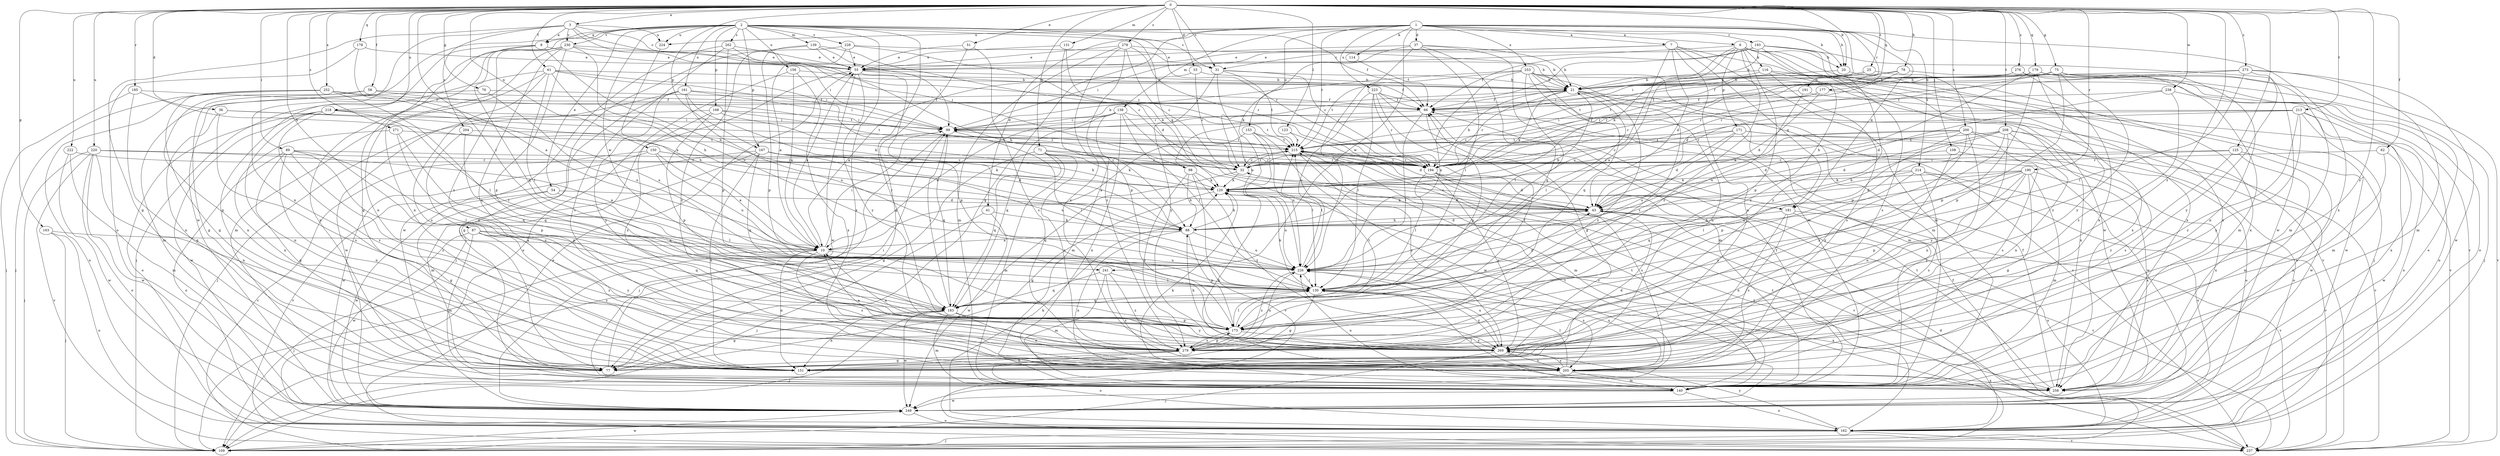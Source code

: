 strict digraph  {
0;
1;
2;
3;
6;
7;
8;
10;
20;
21;
25;
31;
32;
33;
36;
37;
41;
43;
51;
54;
55;
58;
61;
62;
66;
71;
75;
76;
77;
78;
87;
88;
89;
98;
99;
108;
109;
114;
116;
120;
123;
125;
130;
131;
138;
139;
140;
150;
151;
153;
156;
161;
162;
163;
167;
168;
171;
173;
177;
178;
179;
181;
183;
185;
190;
191;
193;
194;
200;
202;
204;
205;
208;
213;
214;
215;
218;
220;
222;
223;
224;
226;
228;
230;
237;
238;
241;
248;
252;
253;
258;
269;
271;
273;
276;
278;
279;
0 -> 3  [label=a];
0 -> 20  [label=b];
0 -> 25  [label=c];
0 -> 31  [label=c];
0 -> 33  [label=d];
0 -> 36  [label=d];
0 -> 51  [label=e];
0 -> 58  [label=f];
0 -> 61  [label=f];
0 -> 62  [label=f];
0 -> 71  [label=g];
0 -> 75  [label=g];
0 -> 76  [label=g];
0 -> 78  [label=h];
0 -> 87  [label=h];
0 -> 89  [label=i];
0 -> 98  [label=i];
0 -> 108  [label=j];
0 -> 123  [label=l];
0 -> 125  [label=l];
0 -> 130  [label=l];
0 -> 131  [label=m];
0 -> 150  [label=n];
0 -> 163  [label=p];
0 -> 167  [label=p];
0 -> 177  [label=q];
0 -> 178  [label=q];
0 -> 179  [label=q];
0 -> 185  [label=r];
0 -> 190  [label=r];
0 -> 200  [label=s];
0 -> 208  [label=t];
0 -> 213  [label=t];
0 -> 218  [label=u];
0 -> 220  [label=u];
0 -> 222  [label=u];
0 -> 238  [label=w];
0 -> 252  [label=x];
0 -> 269  [label=y];
0 -> 271  [label=z];
0 -> 273  [label=z];
0 -> 276  [label=z];
0 -> 278  [label=z];
0 -> 279  [label=z];
1 -> 6  [label=a];
1 -> 7  [label=a];
1 -> 20  [label=b];
1 -> 37  [label=d];
1 -> 41  [label=d];
1 -> 77  [label=g];
1 -> 114  [label=k];
1 -> 138  [label=m];
1 -> 153  [label=o];
1 -> 181  [label=q];
1 -> 191  [label=r];
1 -> 193  [label=r];
1 -> 214  [label=t];
1 -> 215  [label=t];
1 -> 223  [label=u];
1 -> 224  [label=u];
1 -> 241  [label=w];
1 -> 253  [label=x];
1 -> 258  [label=x];
2 -> 8  [label=a];
2 -> 20  [label=b];
2 -> 31  [label=c];
2 -> 54  [label=e];
2 -> 66  [label=f];
2 -> 139  [label=m];
2 -> 156  [label=o];
2 -> 161  [label=o];
2 -> 167  [label=p];
2 -> 168  [label=p];
2 -> 181  [label=q];
2 -> 194  [label=r];
2 -> 202  [label=s];
2 -> 224  [label=u];
2 -> 228  [label=v];
2 -> 230  [label=v];
2 -> 241  [label=w];
2 -> 248  [label=w];
2 -> 258  [label=x];
2 -> 269  [label=y];
2 -> 279  [label=z];
3 -> 8  [label=a];
3 -> 31  [label=c];
3 -> 98  [label=i];
3 -> 151  [label=n];
3 -> 162  [label=o];
3 -> 194  [label=r];
3 -> 204  [label=s];
3 -> 224  [label=u];
3 -> 230  [label=v];
6 -> 20  [label=b];
6 -> 99  [label=i];
6 -> 116  [label=k];
6 -> 120  [label=k];
6 -> 171  [label=p];
6 -> 173  [label=p];
6 -> 205  [label=s];
6 -> 226  [label=u];
6 -> 237  [label=v];
6 -> 258  [label=x];
6 -> 279  [label=z];
7 -> 31  [label=c];
7 -> 43  [label=d];
7 -> 55  [label=e];
7 -> 140  [label=m];
7 -> 151  [label=n];
7 -> 181  [label=q];
7 -> 226  [label=u];
7 -> 248  [label=w];
8 -> 55  [label=e];
8 -> 77  [label=g];
8 -> 88  [label=h];
8 -> 151  [label=n];
8 -> 183  [label=q];
10 -> 55  [label=e];
10 -> 99  [label=i];
10 -> 109  [label=j];
10 -> 151  [label=n];
10 -> 205  [label=s];
10 -> 226  [label=u];
20 -> 215  [label=t];
20 -> 258  [label=x];
21 -> 66  [label=f];
21 -> 120  [label=k];
21 -> 130  [label=l];
21 -> 140  [label=m];
21 -> 194  [label=r];
21 -> 258  [label=x];
21 -> 279  [label=z];
25 -> 21  [label=b];
25 -> 173  [label=p];
25 -> 215  [label=t];
31 -> 21  [label=b];
31 -> 194  [label=r];
31 -> 215  [label=t];
31 -> 226  [label=u];
31 -> 269  [label=y];
32 -> 120  [label=k];
32 -> 183  [label=q];
32 -> 215  [label=t];
33 -> 10  [label=a];
33 -> 21  [label=b];
33 -> 32  [label=c];
36 -> 77  [label=g];
36 -> 99  [label=i];
36 -> 120  [label=k];
36 -> 205  [label=s];
37 -> 21  [label=b];
37 -> 55  [label=e];
37 -> 120  [label=k];
37 -> 130  [label=l];
37 -> 140  [label=m];
37 -> 183  [label=q];
37 -> 226  [label=u];
41 -> 88  [label=h];
41 -> 109  [label=j];
41 -> 248  [label=w];
43 -> 32  [label=c];
43 -> 88  [label=h];
43 -> 120  [label=k];
43 -> 162  [label=o];
43 -> 237  [label=v];
51 -> 55  [label=e];
51 -> 77  [label=g];
51 -> 205  [label=s];
54 -> 43  [label=d];
54 -> 77  [label=g];
54 -> 130  [label=l];
54 -> 248  [label=w];
55 -> 21  [label=b];
55 -> 66  [label=f];
55 -> 109  [label=j];
55 -> 173  [label=p];
55 -> 248  [label=w];
55 -> 269  [label=y];
58 -> 66  [label=f];
58 -> 77  [label=g];
58 -> 151  [label=n];
58 -> 215  [label=t];
61 -> 21  [label=b];
61 -> 88  [label=h];
61 -> 99  [label=i];
61 -> 109  [label=j];
61 -> 120  [label=k];
61 -> 130  [label=l];
61 -> 140  [label=m];
61 -> 205  [label=s];
62 -> 194  [label=r];
62 -> 205  [label=s];
62 -> 248  [label=w];
66 -> 99  [label=i];
66 -> 130  [label=l];
66 -> 173  [label=p];
71 -> 32  [label=c];
71 -> 77  [label=g];
71 -> 120  [label=k];
71 -> 140  [label=m];
71 -> 183  [label=q];
71 -> 194  [label=r];
71 -> 279  [label=z];
75 -> 21  [label=b];
75 -> 43  [label=d];
75 -> 140  [label=m];
75 -> 151  [label=n];
75 -> 173  [label=p];
75 -> 194  [label=r];
75 -> 279  [label=z];
76 -> 66  [label=f];
76 -> 140  [label=m];
76 -> 226  [label=u];
77 -> 99  [label=i];
78 -> 21  [label=b];
78 -> 66  [label=f];
78 -> 162  [label=o];
78 -> 194  [label=r];
87 -> 10  [label=a];
87 -> 140  [label=m];
87 -> 183  [label=q];
87 -> 205  [label=s];
87 -> 248  [label=w];
87 -> 269  [label=y];
87 -> 279  [label=z];
88 -> 10  [label=a];
88 -> 21  [label=b];
88 -> 43  [label=d];
88 -> 120  [label=k];
88 -> 173  [label=p];
88 -> 226  [label=u];
88 -> 258  [label=x];
89 -> 77  [label=g];
89 -> 130  [label=l];
89 -> 151  [label=n];
89 -> 162  [label=o];
89 -> 173  [label=p];
89 -> 194  [label=r];
89 -> 279  [label=z];
98 -> 88  [label=h];
98 -> 120  [label=k];
98 -> 237  [label=v];
98 -> 269  [label=y];
98 -> 279  [label=z];
99 -> 21  [label=b];
99 -> 109  [label=j];
99 -> 130  [label=l];
99 -> 183  [label=q];
99 -> 215  [label=t];
108 -> 32  [label=c];
108 -> 151  [label=n];
108 -> 258  [label=x];
109 -> 43  [label=d];
109 -> 215  [label=t];
109 -> 248  [label=w];
114 -> 66  [label=f];
116 -> 21  [label=b];
116 -> 99  [label=i];
116 -> 109  [label=j];
116 -> 205  [label=s];
116 -> 258  [label=x];
120 -> 43  [label=d];
120 -> 77  [label=g];
120 -> 226  [label=u];
123 -> 43  [label=d];
123 -> 215  [label=t];
125 -> 32  [label=c];
125 -> 140  [label=m];
125 -> 194  [label=r];
125 -> 258  [label=x];
125 -> 279  [label=z];
130 -> 43  [label=d];
130 -> 77  [label=g];
130 -> 120  [label=k];
130 -> 183  [label=q];
130 -> 258  [label=x];
130 -> 269  [label=y];
131 -> 55  [label=e];
131 -> 120  [label=k];
131 -> 279  [label=z];
138 -> 10  [label=a];
138 -> 99  [label=i];
138 -> 130  [label=l];
138 -> 140  [label=m];
138 -> 183  [label=q];
138 -> 215  [label=t];
138 -> 237  [label=v];
138 -> 258  [label=x];
139 -> 32  [label=c];
139 -> 55  [label=e];
139 -> 99  [label=i];
139 -> 173  [label=p];
139 -> 258  [label=x];
140 -> 66  [label=f];
140 -> 120  [label=k];
140 -> 130  [label=l];
140 -> 162  [label=o];
140 -> 215  [label=t];
140 -> 226  [label=u];
140 -> 248  [label=w];
150 -> 10  [label=a];
150 -> 32  [label=c];
150 -> 194  [label=r];
150 -> 226  [label=u];
150 -> 237  [label=v];
150 -> 248  [label=w];
151 -> 43  [label=d];
153 -> 10  [label=a];
153 -> 130  [label=l];
153 -> 215  [label=t];
153 -> 226  [label=u];
153 -> 248  [label=w];
156 -> 10  [label=a];
156 -> 21  [label=b];
156 -> 162  [label=o];
156 -> 258  [label=x];
161 -> 66  [label=f];
161 -> 77  [label=g];
161 -> 88  [label=h];
161 -> 99  [label=i];
161 -> 226  [label=u];
161 -> 248  [label=w];
161 -> 269  [label=y];
162 -> 109  [label=j];
162 -> 120  [label=k];
162 -> 215  [label=t];
162 -> 237  [label=v];
162 -> 269  [label=y];
163 -> 10  [label=a];
163 -> 109  [label=j];
163 -> 162  [label=o];
167 -> 32  [label=c];
167 -> 43  [label=d];
167 -> 120  [label=k];
167 -> 140  [label=m];
167 -> 151  [label=n];
167 -> 183  [label=q];
167 -> 194  [label=r];
167 -> 226  [label=u];
167 -> 237  [label=v];
168 -> 88  [label=h];
168 -> 99  [label=i];
168 -> 109  [label=j];
168 -> 173  [label=p];
168 -> 194  [label=r];
168 -> 279  [label=z];
171 -> 32  [label=c];
171 -> 43  [label=d];
171 -> 162  [label=o];
171 -> 215  [label=t];
171 -> 226  [label=u];
171 -> 237  [label=v];
171 -> 248  [label=w];
173 -> 66  [label=f];
173 -> 130  [label=l];
173 -> 215  [label=t];
173 -> 269  [label=y];
173 -> 279  [label=z];
177 -> 43  [label=d];
177 -> 66  [label=f];
177 -> 194  [label=r];
177 -> 248  [label=w];
178 -> 10  [label=a];
178 -> 55  [label=e];
178 -> 77  [label=g];
179 -> 21  [label=b];
179 -> 88  [label=h];
179 -> 109  [label=j];
179 -> 173  [label=p];
179 -> 194  [label=r];
179 -> 237  [label=v];
179 -> 269  [label=y];
181 -> 88  [label=h];
181 -> 151  [label=n];
181 -> 162  [label=o];
181 -> 205  [label=s];
181 -> 237  [label=v];
183 -> 77  [label=g];
183 -> 99  [label=i];
183 -> 109  [label=j];
183 -> 140  [label=m];
183 -> 151  [label=n];
183 -> 173  [label=p];
183 -> 205  [label=s];
183 -> 248  [label=w];
183 -> 269  [label=y];
185 -> 66  [label=f];
185 -> 88  [label=h];
185 -> 109  [label=j];
185 -> 151  [label=n];
190 -> 43  [label=d];
190 -> 77  [label=g];
190 -> 120  [label=k];
190 -> 130  [label=l];
190 -> 140  [label=m];
190 -> 173  [label=p];
190 -> 226  [label=u];
190 -> 258  [label=x];
190 -> 269  [label=y];
191 -> 66  [label=f];
191 -> 226  [label=u];
191 -> 237  [label=v];
193 -> 21  [label=b];
193 -> 32  [label=c];
193 -> 55  [label=e];
193 -> 66  [label=f];
193 -> 248  [label=w];
193 -> 258  [label=x];
193 -> 269  [label=y];
193 -> 279  [label=z];
194 -> 21  [label=b];
194 -> 43  [label=d];
194 -> 99  [label=i];
194 -> 130  [label=l];
194 -> 205  [label=s];
194 -> 215  [label=t];
194 -> 237  [label=v];
194 -> 269  [label=y];
200 -> 43  [label=d];
200 -> 120  [label=k];
200 -> 151  [label=n];
200 -> 162  [label=o];
200 -> 173  [label=p];
200 -> 205  [label=s];
200 -> 215  [label=t];
200 -> 269  [label=y];
202 -> 55  [label=e];
202 -> 88  [label=h];
202 -> 173  [label=p];
202 -> 205  [label=s];
202 -> 248  [label=w];
204 -> 183  [label=q];
204 -> 215  [label=t];
204 -> 279  [label=z];
205 -> 120  [label=k];
205 -> 130  [label=l];
205 -> 140  [label=m];
205 -> 226  [label=u];
205 -> 258  [label=x];
205 -> 269  [label=y];
208 -> 43  [label=d];
208 -> 88  [label=h];
208 -> 151  [label=n];
208 -> 205  [label=s];
208 -> 215  [label=t];
208 -> 248  [label=w];
208 -> 269  [label=y];
208 -> 279  [label=z];
213 -> 32  [label=c];
213 -> 99  [label=i];
213 -> 140  [label=m];
213 -> 162  [label=o];
213 -> 194  [label=r];
213 -> 258  [label=x];
213 -> 269  [label=y];
213 -> 279  [label=z];
214 -> 120  [label=k];
214 -> 162  [label=o];
214 -> 183  [label=q];
214 -> 205  [label=s];
214 -> 237  [label=v];
214 -> 279  [label=z];
215 -> 32  [label=c];
215 -> 140  [label=m];
215 -> 194  [label=r];
215 -> 269  [label=y];
218 -> 99  [label=i];
218 -> 130  [label=l];
218 -> 151  [label=n];
218 -> 162  [label=o];
218 -> 205  [label=s];
218 -> 215  [label=t];
218 -> 248  [label=w];
220 -> 10  [label=a];
220 -> 32  [label=c];
220 -> 109  [label=j];
220 -> 151  [label=n];
220 -> 162  [label=o];
220 -> 237  [label=v];
220 -> 248  [label=w];
222 -> 140  [label=m];
222 -> 194  [label=r];
222 -> 248  [label=w];
223 -> 66  [label=f];
223 -> 77  [label=g];
223 -> 130  [label=l];
223 -> 140  [label=m];
223 -> 194  [label=r];
223 -> 226  [label=u];
223 -> 237  [label=v];
224 -> 10  [label=a];
226 -> 130  [label=l];
226 -> 205  [label=s];
226 -> 215  [label=t];
226 -> 279  [label=z];
228 -> 10  [label=a];
228 -> 21  [label=b];
228 -> 43  [label=d];
228 -> 55  [label=e];
228 -> 279  [label=z];
230 -> 55  [label=e];
230 -> 77  [label=g];
230 -> 99  [label=i];
230 -> 151  [label=n];
230 -> 173  [label=p];
230 -> 226  [label=u];
230 -> 258  [label=x];
230 -> 269  [label=y];
237 -> 55  [label=e];
237 -> 66  [label=f];
238 -> 43  [label=d];
238 -> 66  [label=f];
238 -> 162  [label=o];
238 -> 279  [label=z];
241 -> 130  [label=l];
241 -> 140  [label=m];
241 -> 183  [label=q];
241 -> 205  [label=s];
241 -> 279  [label=z];
248 -> 162  [label=o];
248 -> 215  [label=t];
252 -> 66  [label=f];
252 -> 77  [label=g];
252 -> 109  [label=j];
252 -> 130  [label=l];
252 -> 162  [label=o];
252 -> 226  [label=u];
253 -> 21  [label=b];
253 -> 99  [label=i];
253 -> 130  [label=l];
253 -> 140  [label=m];
253 -> 151  [label=n];
253 -> 183  [label=q];
253 -> 215  [label=t];
253 -> 226  [label=u];
253 -> 237  [label=v];
253 -> 279  [label=z];
258 -> 66  [label=f];
258 -> 215  [label=t];
269 -> 10  [label=a];
269 -> 88  [label=h];
269 -> 109  [label=j];
269 -> 205  [label=s];
269 -> 226  [label=u];
271 -> 151  [label=n];
271 -> 173  [label=p];
271 -> 183  [label=q];
271 -> 215  [label=t];
273 -> 21  [label=b];
273 -> 130  [label=l];
273 -> 140  [label=m];
273 -> 194  [label=r];
273 -> 248  [label=w];
273 -> 269  [label=y];
276 -> 21  [label=b];
276 -> 140  [label=m];
276 -> 151  [label=n];
276 -> 162  [label=o];
276 -> 194  [label=r];
278 -> 21  [label=b];
278 -> 32  [label=c];
278 -> 55  [label=e];
278 -> 140  [label=m];
278 -> 173  [label=p];
278 -> 194  [label=r];
278 -> 279  [label=z];
279 -> 10  [label=a];
279 -> 77  [label=g];
279 -> 151  [label=n];
279 -> 162  [label=o];
279 -> 173  [label=p];
279 -> 226  [label=u];
}

